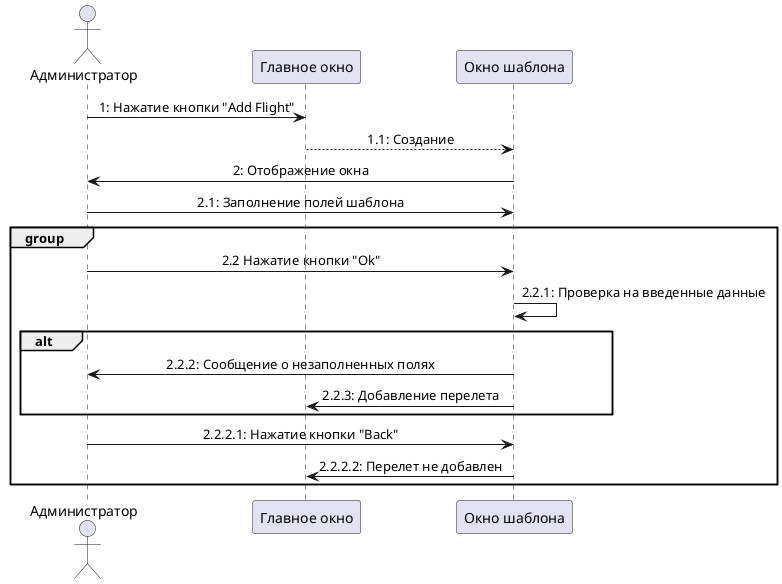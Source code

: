 @startuml
'https://plantuml.com/sequence-diagram

skinparam sequence{
ParticipantPadding 30
MessageAlign center
}

Actor "Администратор" as Admin
participant "Главное окно" as mainWindow
participant "Окно шаблона" as patternWindow

Admin -> mainWindow: 1: Нажатие кнопки "Add Flight"
mainWindow --> patternWindow: 1.1: Создание
patternWindow -> Admin: 2: Отображение окна
Admin -> patternWindow: 2.1: Заполнение полей шаблона
group
Admin -> patternWindow: 2.2 Нажатие кнопки "Ok"
patternWindow -> patternWindow: 2.2.1: Проверка на введенные данные
group alt
patternWindow -> Admin: 2.2.2: Сообщение о незаполненных полях
patternWindow -> mainWindow: 2.2.3: Добавление перелета
end

Admin-> patternWindow: 2.2.2.1: Нажатие кнопки "Back"
patternWindow -> mainWindow: 2.2.2.2: Перелет не добавлен
end
@enduml